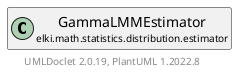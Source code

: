 @startuml
    remove .*\.(Instance|Par|Parameterizer|Factory)$
    set namespaceSeparator none
    hide empty fields
    hide empty methods

    class "<size:14>GammaLMMEstimator.Par\n<size:10>elki.math.statistics.distribution.estimator" as elki.math.statistics.distribution.estimator.GammaLMMEstimator.Par [[GammaLMMEstimator.Par.html]] {
        +make(): GammaLMMEstimator
    }

    interface "<size:14>Parameterizer\n<size:10>elki.utilities.optionhandling" as elki.utilities.optionhandling.Parameterizer [[../../../../utilities/optionhandling/Parameterizer.html]] {
        {abstract} +make(): Object
    }
    class "<size:14>GammaLMMEstimator\n<size:10>elki.math.statistics.distribution.estimator" as elki.math.statistics.distribution.estimator.GammaLMMEstimator [[GammaLMMEstimator.html]]

    elki.utilities.optionhandling.Parameterizer <|.. elki.math.statistics.distribution.estimator.GammaLMMEstimator.Par
    elki.math.statistics.distribution.estimator.GammaLMMEstimator +-- elki.math.statistics.distribution.estimator.GammaLMMEstimator.Par

    center footer UMLDoclet 2.0.19, PlantUML 1.2022.8
@enduml
